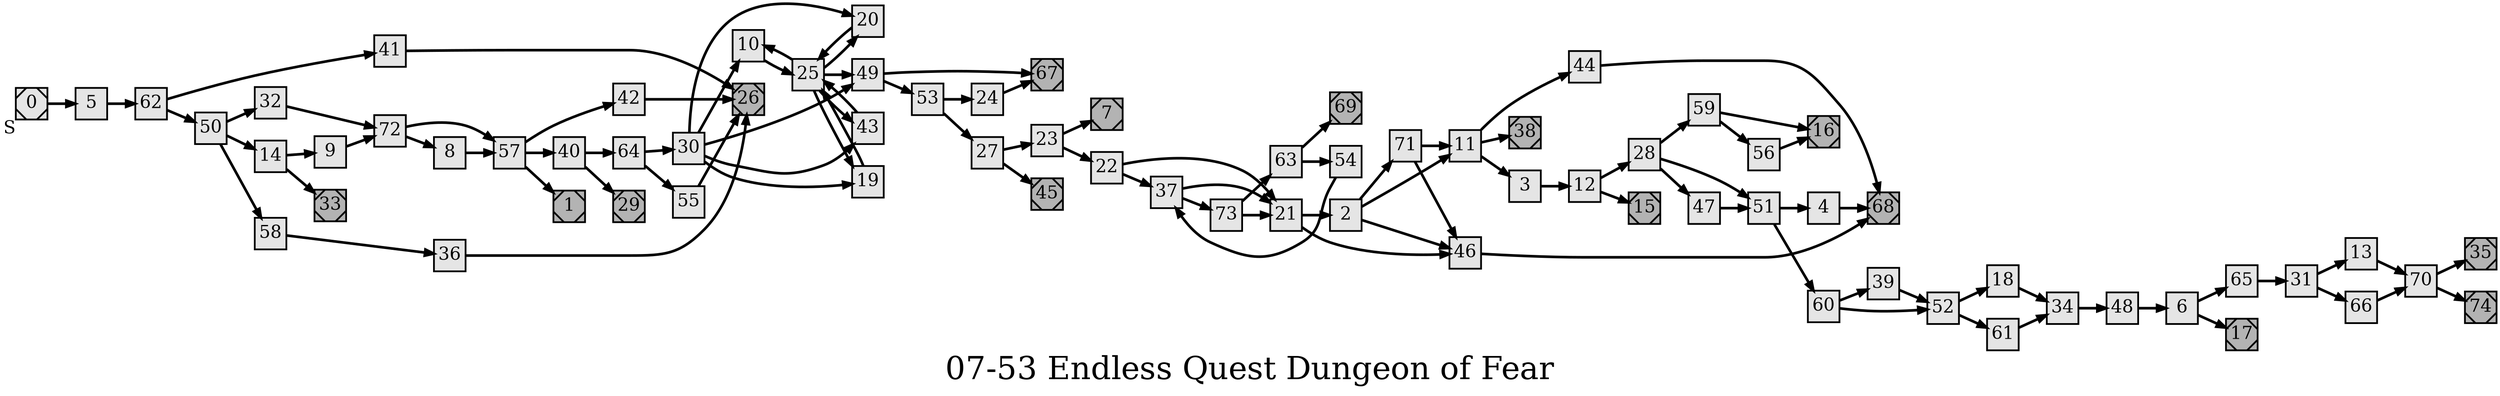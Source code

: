 digraph g{
  graph [ label="07-53 Endless Quest Dungeon of Fear" rankdir=LR, ordering=out, fontsize=36, nodesep="0.35", ranksep="0.45"];
  node  [shape=rect, penwidth=2, fontsize=20, style=filled, fillcolor=grey90, margin="0,0", labelfloat=true, regular=true, fixedsize=true];
  edge  [labelfloat=true, penwidth=3, fontsize=12];
  // ---;
  // group  : Katz;
  // id     :;
  // gbid   :;
  // series :;
  // title  :;
  // author :;
  // credit:;
  // - name : Rachael Grainger;
  // role : encoder;
  // date : 2017-08-28;
  // - name : Jeremy Douglass;
  // role : editor;
  // date : 2017-10-19;
  // render:;
  // - name   : small;
  // styles : gvStyles-small.txt;
  // engine : dot;
  // comment: >;
  
  // ---;
  
  // From | To | Label;
  
  0	[ xlabel="S", shape=Msquare, fontsize=20 ];
  0 -> 5;
  1	[ xlabel="E", shape=Msquare, fontsize=20, fillcolor=grey70, xlabel="" ];
  2 -> 71;
  2 -> 11;
  2 -> 46;
  3 -> 12;
  4 -> 68;
  5 -> 62;
  6 -> 65;
  6 -> 17;
  7	[ xlabel="E", shape=Msquare, fontsize=20, fillcolor=grey70, xlabel="" ];
  8 -> 57;
  9 -> 72;
  10 -> 25;
  11 -> 44;
  11 -> 38;
  11 -> 3;
  12 -> 28;
  12 -> 15;
  13 -> 70;
  14 -> 9;
  14 -> 33;
  15	[ xlabel="E", shape=Msquare, fontsize=20, fillcolor=grey70, xlabel="" ];
  16	[ xlabel="E", shape=Msquare, fontsize=20, fillcolor=grey70, xlabel="" ];
  17	[ xlabel="E", shape=Msquare, fontsize=20, fillcolor=grey70, xlabel="" ];
  18 -> 34;
  19 -> 25;
  20 -> 25;
  21 -> 2;
  21 -> 46;
  22 -> 21;
  22 -> 37;
  23 -> 7;
  23 -> 22;
  24 -> 67;
  25 -> 20;
  25 -> 10;
  25 -> 49;
  25 -> 43;
  25 -> 19;
  26	[ xlabel="E", shape=Msquare, fontsize=20, fillcolor=grey70, xlabel="" ];
  27 -> 23;
  27 -> 45;
  28 -> 59;
  28 -> 51;
  28 -> 47;
  29	[ xlabel="E", shape=Msquare, fontsize=20, fillcolor=grey70, xlabel="" ];
  30 -> 20;
  30 -> 10;
  30 -> 49;
  30 -> 43;
  30 -> 19;
  31 -> 13;
  31 -> 66;
  32 -> 72;
  33	[ xlabel="E", shape=Msquare, fontsize=20, fillcolor=grey70, xlabel="" ];
  34 -> 48;
  35	[ xlabel="E", shape=Msquare, fontsize=20, fillcolor=grey70, xlabel="" ];
  36 -> 26;
  37 -> 21;
  37 -> 73;
  38	[ xlabel="E", shape=Msquare, fontsize=20, fillcolor=grey70, xlabel="" ];
  39 -> 52;
  40 -> 64;
  40 -> 29;
  41 -> 26;
  42 -> 26;
  43 -> 25;
  44 -> 68;
  45	[ xlabel="E", shape=Msquare, fontsize=20, fillcolor=grey70, xlabel="" ];
  46 -> 68;
  47 -> 51;
  48 -> 6;
  49 -> 67;
  49 -> 53;
  50 -> 32;
  50 -> 14;
  50 -> 58;
  51 -> 4;
  51 -> 60;
  52 -> 18;
  52 -> 61;
  53 -> 24;
  53 -> 27;
  54 -> 37;
  55 -> 26;
  56 -> 16;
  57 -> 42;
  57 -> 40;
  57 -> 1;
  58 -> 36;
  59 -> 16;
  59 -> 56;
  60 -> 39;
  60 -> 52;
  61 -> 34;
  62 -> 41;
  62 -> 50;
  63 -> 69;
  63 -> 54;
  64 -> 30;
  64 -> 55;
  65 -> 31;
  66 -> 70;
  67	[ xlabel="E", shape=Msquare, fontsize=20, fillcolor=grey70, xlabel="" ];
  68	[ xlabel="E", shape=Msquare, fontsize=20, fillcolor=grey70, xlabel="" ];
  69	[ xlabel="E", shape=Msquare, fontsize=20, fillcolor=grey70, xlabel="" ];
  70 -> 35;
  70 -> 74;
  71 -> 11;
  71 -> 46;
  72 -> 57;
  72 -> 8;
  73 -> 63;
  73 -> 21;
  74	[ xlabel="E", shape=Msquare, fontsize=20, fillcolor=grey70, xlabel="" ];
}


